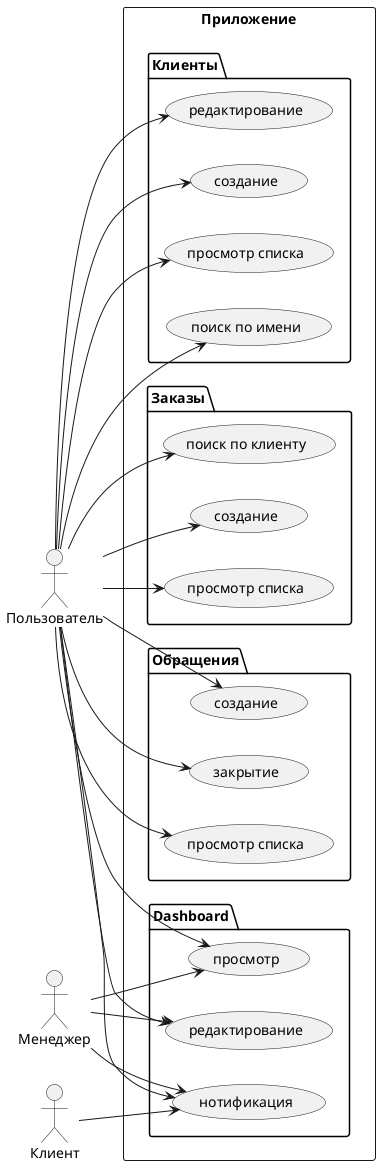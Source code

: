 @startuml
left to right direction
"Пользователь" as User
"Менеджер" as Manager
"Клиент" as Client
rectangle  Приложение as Application {
  package Клиенты as Clients {
    usecase "просмотр списка" as uc_client_list
    usecase "поиск по имени" as uc_client_find
    usecase "редактирование" as uc_client_edit
    usecase "создание" as uc_client_add
  }
  package Заказы as Orders {
    usecase "просмотр списка" as uc_order_list
'    usecase "просмотр списка по клиенту" as uc_order_by_client_list
    usecase "поиск по клиенту" as uc_order_find
    usecase "создание" as uc_order_add
  }
  package Обращения as ServiceRequests {
    usecase "просмотр списка" as uc_ser_req_list
    usecase "создание" as uc_ser_req_add
    usecase "закрытие" as uc_ser_req_close
  }
  package Dashboard {
    usecase "просмотр" as uc_dashboard_show
    usecase "редактирование" as uc_dashboard_edit
    usecase "нотификация" as uc_dashboard_notify
  }
}
User --> uc_client_list
User --> uc_client_find
User --> uc_client_edit
User --> uc_client_add
User --> uc_order_list
' User --> uc_order_by_client_list
User --> uc_order_find
User --> uc_order_add
User --> uc_ser_req_list
User --> uc_ser_req_add
User --> uc_ser_req_close
User --> uc_dashboard_show
User --> uc_dashboard_edit
User --> uc_dashboard_notify
Manager --> uc_dashboard_show
Manager --> uc_dashboard_edit
Manager --> uc_dashboard_notify
Client --> uc_dashboard_notify
@enduml
